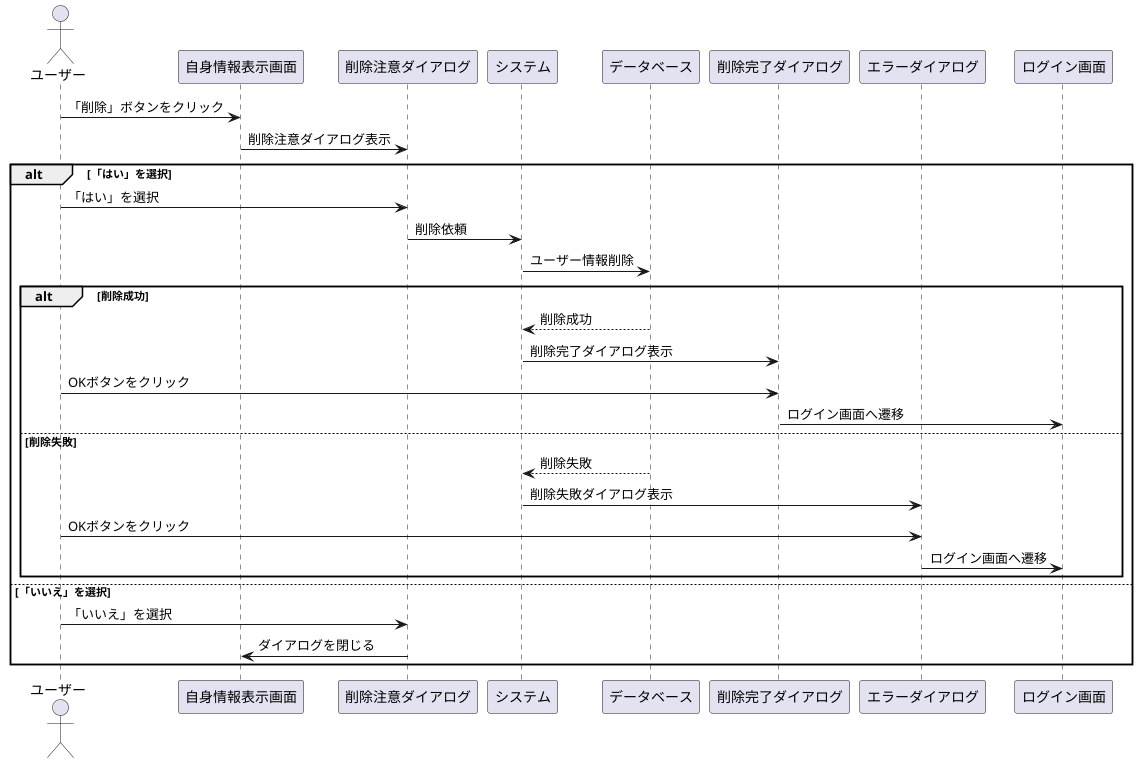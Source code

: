 @startuml
actor ユーザー as user
participant "自身情報表示画面" as user_info_screen
participant "削除注意ダイアログ" as delete_dialog
participant "システム" as system
participant "データベース" as database
participant "削除完了ダイアログ" as completion_dialog
participant "エラーダイアログ" as error_dialog
participant "ログイン画面" as login_screen

' ユーザーが削除ボタンを押す
user -> user_info_screen : 「削除」ボタンをクリック
user_info_screen -> delete_dialog : 削除注意ダイアログ表示

alt 「はい」を選択
  user -> delete_dialog : 「はい」を選択
  delete_dialog -> system : 削除依頼
  system -> database : ユーザー情報削除
  alt 削除成功
    database --> system : 削除成功
    system -> completion_dialog : 削除完了ダイアログ表示
    user -> completion_dialog : OKボタンをクリック
    completion_dialog -> login_screen : ログイン画面へ遷移
  else 削除失敗
    database --> system : 削除失敗
    system -> error_dialog : 削除失敗ダイアログ表示
    user -> error_dialog : OKボタンをクリック
    error_dialog -> login_screen : ログイン画面へ遷移
  end
else 「いいえ」を選択
  user -> delete_dialog : 「いいえ」を選択
  delete_dialog -> user_info_screen : ダイアログを閉じる
end

@enduml